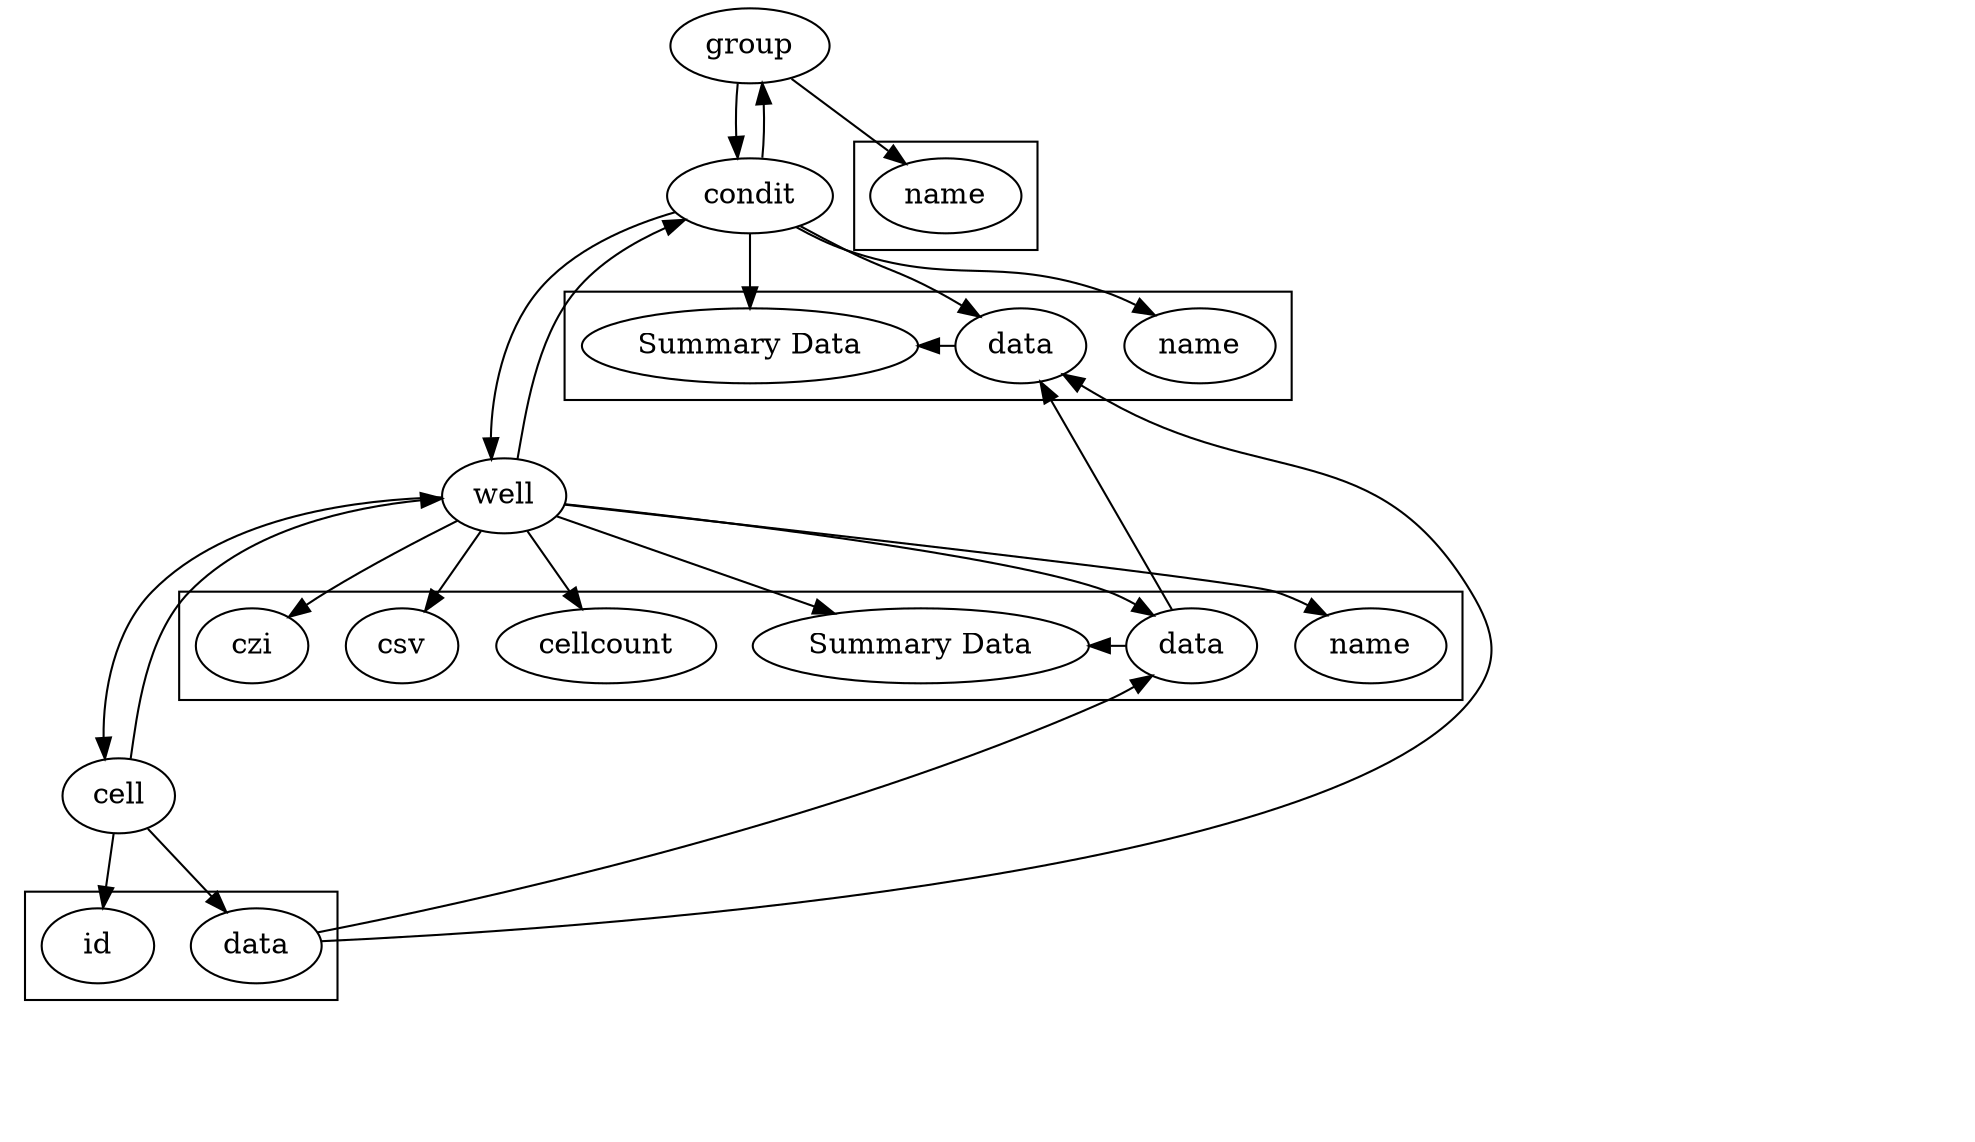 
digraph {
  //compound=true
  //newrank=true


  group -> condit -> well -> cell

  cell -> well -> condit -> group

  coname, wname, gname [label = name]
  codata, cdata, wdata [label = data]
  coSumData, wellSumData [label = "Summary Data"]

  subgraph clustergroup {
    group -> { gname }
  }
  subgraph clustercondit {
    ///rank = max;
    //rank=source;
    ///3;

    condit -> { coname, codata, coSumData}
    codata -> coSumData [constraint=false]
  }
  subgraph clusterwell {
    //rank = min;
    //5;
    well -> { wname, cellcount, wdata, wellSumData, csv, czi}
    wdata -> codata, wellSumData [constraint=false]
  }
  subgraph clustercell{
    //rank = min;
    //7;
    cell -> { id, cdata}
    cdata -> codata, wdata [constraint=false]
  }



  1->2->3->4->5->6->7->8  [color = white]
  1, 2, 3, 4, 5, 6, 7, 8 [style = invis]

  { rank = same; 1; group}

  { rank = same; 2; condit}
  //{ rank = same; 3; coname}

  { rank = same; 4; well; }
  //{ rank = same; 5; wname; }


  { rank = same; 6; cell}
  //{ rank = same; 7; id; }
}
